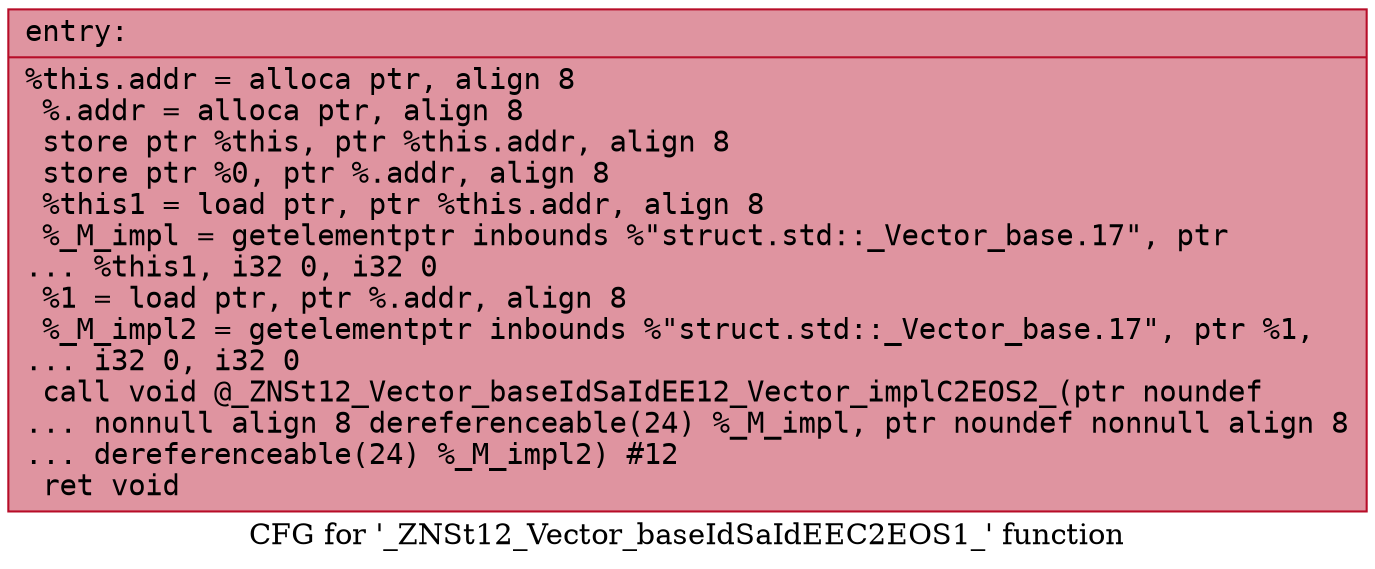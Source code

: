 digraph "CFG for '_ZNSt12_Vector_baseIdSaIdEEC2EOS1_' function" {
	label="CFG for '_ZNSt12_Vector_baseIdSaIdEEC2EOS1_' function";

	Node0x55e722db5bd0 [shape=record,color="#b70d28ff", style=filled, fillcolor="#b70d2870" fontname="Courier",label="{entry:\l|  %this.addr = alloca ptr, align 8\l  %.addr = alloca ptr, align 8\l  store ptr %this, ptr %this.addr, align 8\l  store ptr %0, ptr %.addr, align 8\l  %this1 = load ptr, ptr %this.addr, align 8\l  %_M_impl = getelementptr inbounds %\"struct.std::_Vector_base.17\", ptr\l... %this1, i32 0, i32 0\l  %1 = load ptr, ptr %.addr, align 8\l  %_M_impl2 = getelementptr inbounds %\"struct.std::_Vector_base.17\", ptr %1,\l... i32 0, i32 0\l  call void @_ZNSt12_Vector_baseIdSaIdEE12_Vector_implC2EOS2_(ptr noundef\l... nonnull align 8 dereferenceable(24) %_M_impl, ptr noundef nonnull align 8\l... dereferenceable(24) %_M_impl2) #12\l  ret void\l}"];
}
